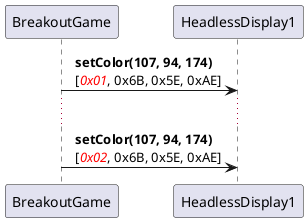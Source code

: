 @startuml
BreakoutGame -> HeadlessDisplay1: <b>  setColor(107, 94, 174)</b>\n  [<font color="red"><i>0x01</i></font>, 0x6B, 0x5E, 0xAE]
...
BreakoutGame -> HeadlessDisplay1: <b>  setColor(107, 94, 174)</b>\n  [<font color="red"><i>0x02</i></font>, 0x6B, 0x5E, 0xAE]
@enduml